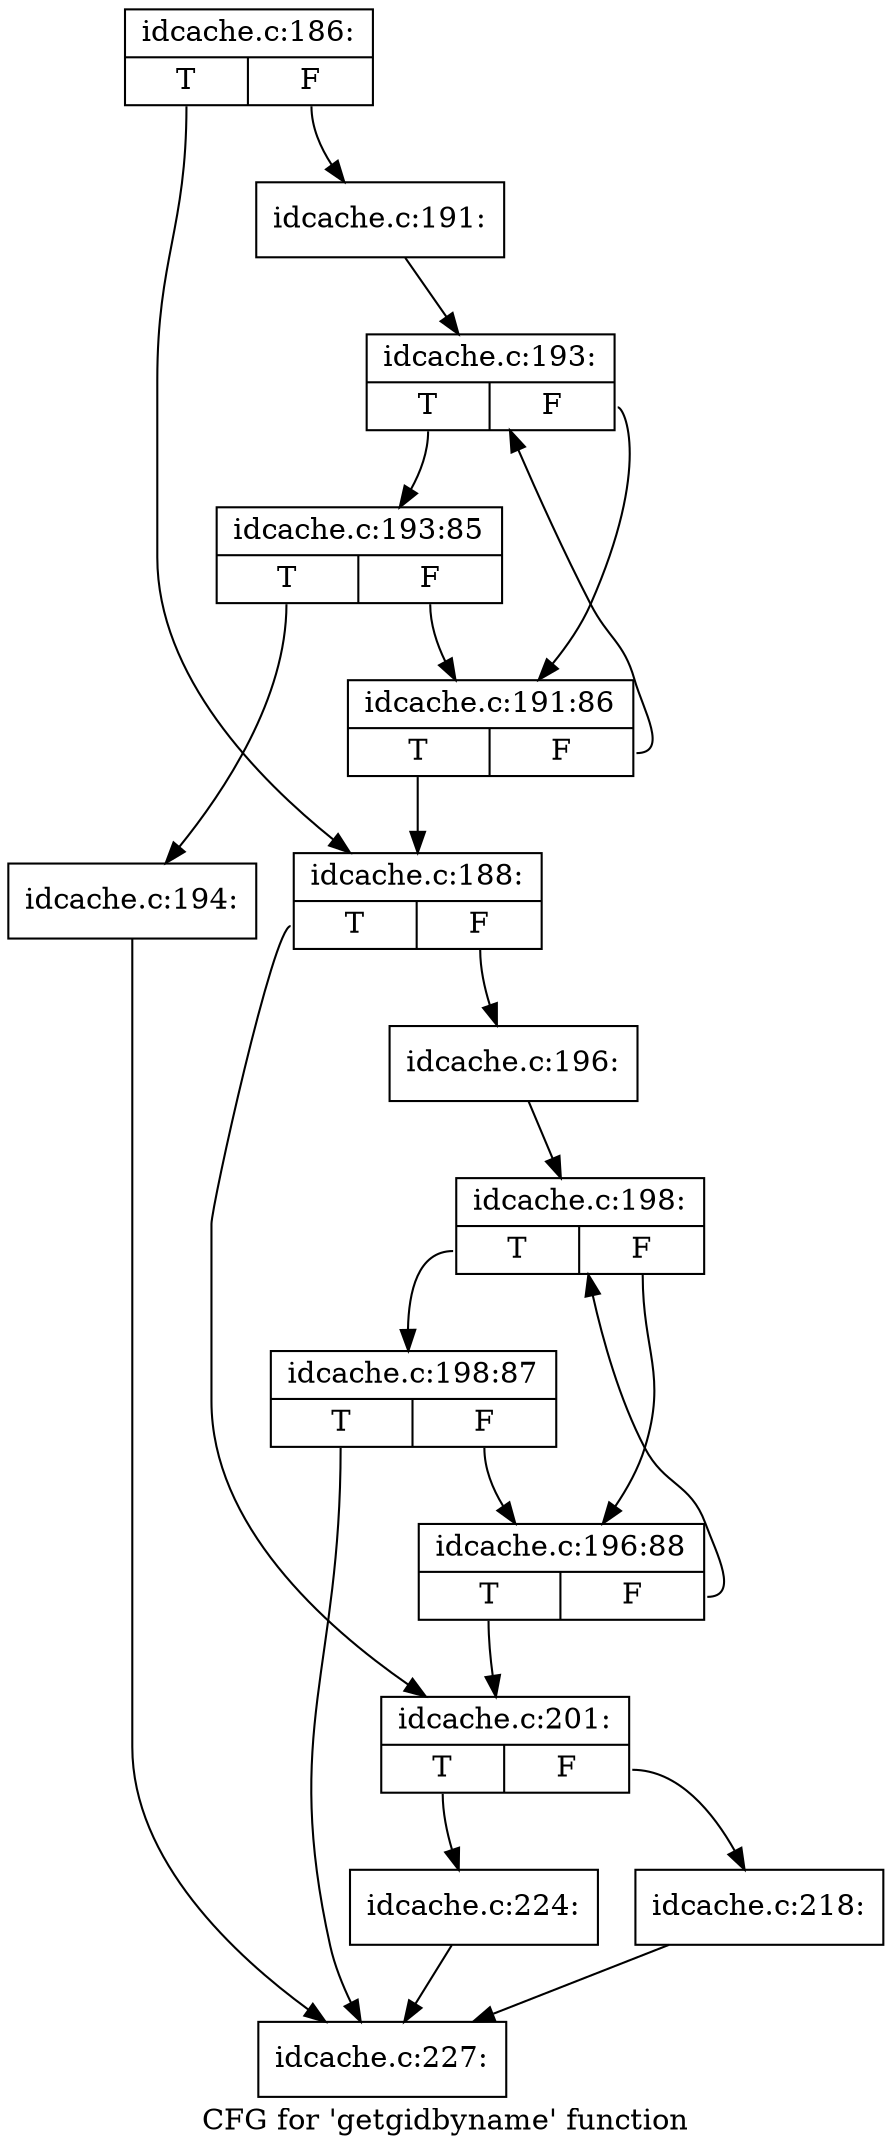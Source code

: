 digraph "CFG for 'getgidbyname' function" {
	label="CFG for 'getgidbyname' function";

	Node0xc5fe820 [shape=record,label="{idcache.c:186:|{<s0>T|<s1>F}}"];
	Node0xc5fe820:s0 -> Node0xc6145d0;
	Node0xc5fe820:s1 -> Node0xc6227b0;
	Node0xc6227b0 [shape=record,label="{idcache.c:191:}"];
	Node0xc6227b0 -> Node0xc614a20;
	Node0xc614a20 [shape=record,label="{idcache.c:193:|{<s0>T|<s1>F}}"];
	Node0xc614a20:s0 -> Node0xc614e50;
	Node0xc614a20:s1 -> Node0xc614990;
	Node0xc614e50 [shape=record,label="{idcache.c:193:85|{<s0>T|<s1>F}}"];
	Node0xc614e50:s0 -> Node0xc614d70;
	Node0xc614e50:s1 -> Node0xc614990;
	Node0xc614d70 [shape=record,label="{idcache.c:194:}"];
	Node0xc614d70 -> Node0xc634db0;
	Node0xc614990 [shape=record,label="{idcache.c:191:86|{<s0>T|<s1>F}}"];
	Node0xc614990:s0 -> Node0xc6145d0;
	Node0xc614990:s1 -> Node0xc614a20;
	Node0xc6145d0 [shape=record,label="{idcache.c:188:|{<s0>T|<s1>F}}"];
	Node0xc6145d0:s0 -> Node0xc6353a0;
	Node0xc6145d0:s1 -> Node0xc6367f0;
	Node0xc6367f0 [shape=record,label="{idcache.c:196:}"];
	Node0xc6367f0 -> Node0xc6358a0;
	Node0xc6358a0 [shape=record,label="{idcache.c:198:|{<s0>T|<s1>F}}"];
	Node0xc6358a0:s0 -> Node0xc635cd0;
	Node0xc6358a0:s1 -> Node0xc635810;
	Node0xc635cd0 [shape=record,label="{idcache.c:198:87|{<s0>T|<s1>F}}"];
	Node0xc635cd0:s0 -> Node0xc634db0;
	Node0xc635cd0:s1 -> Node0xc635810;
	Node0xc635810 [shape=record,label="{idcache.c:196:88|{<s0>T|<s1>F}}"];
	Node0xc635810:s0 -> Node0xc6353a0;
	Node0xc635810:s1 -> Node0xc6358a0;
	Node0xc6353a0 [shape=record,label="{idcache.c:201:|{<s0>T|<s1>F}}"];
	Node0xc6353a0:s0 -> Node0xc639280;
	Node0xc6353a0:s1 -> Node0xc639210;
	Node0xc639210 [shape=record,label="{idcache.c:218:}"];
	Node0xc639210 -> Node0xc634db0;
	Node0xc639280 [shape=record,label="{idcache.c:224:}"];
	Node0xc639280 -> Node0xc634db0;
	Node0xc634db0 [shape=record,label="{idcache.c:227:}"];
}
